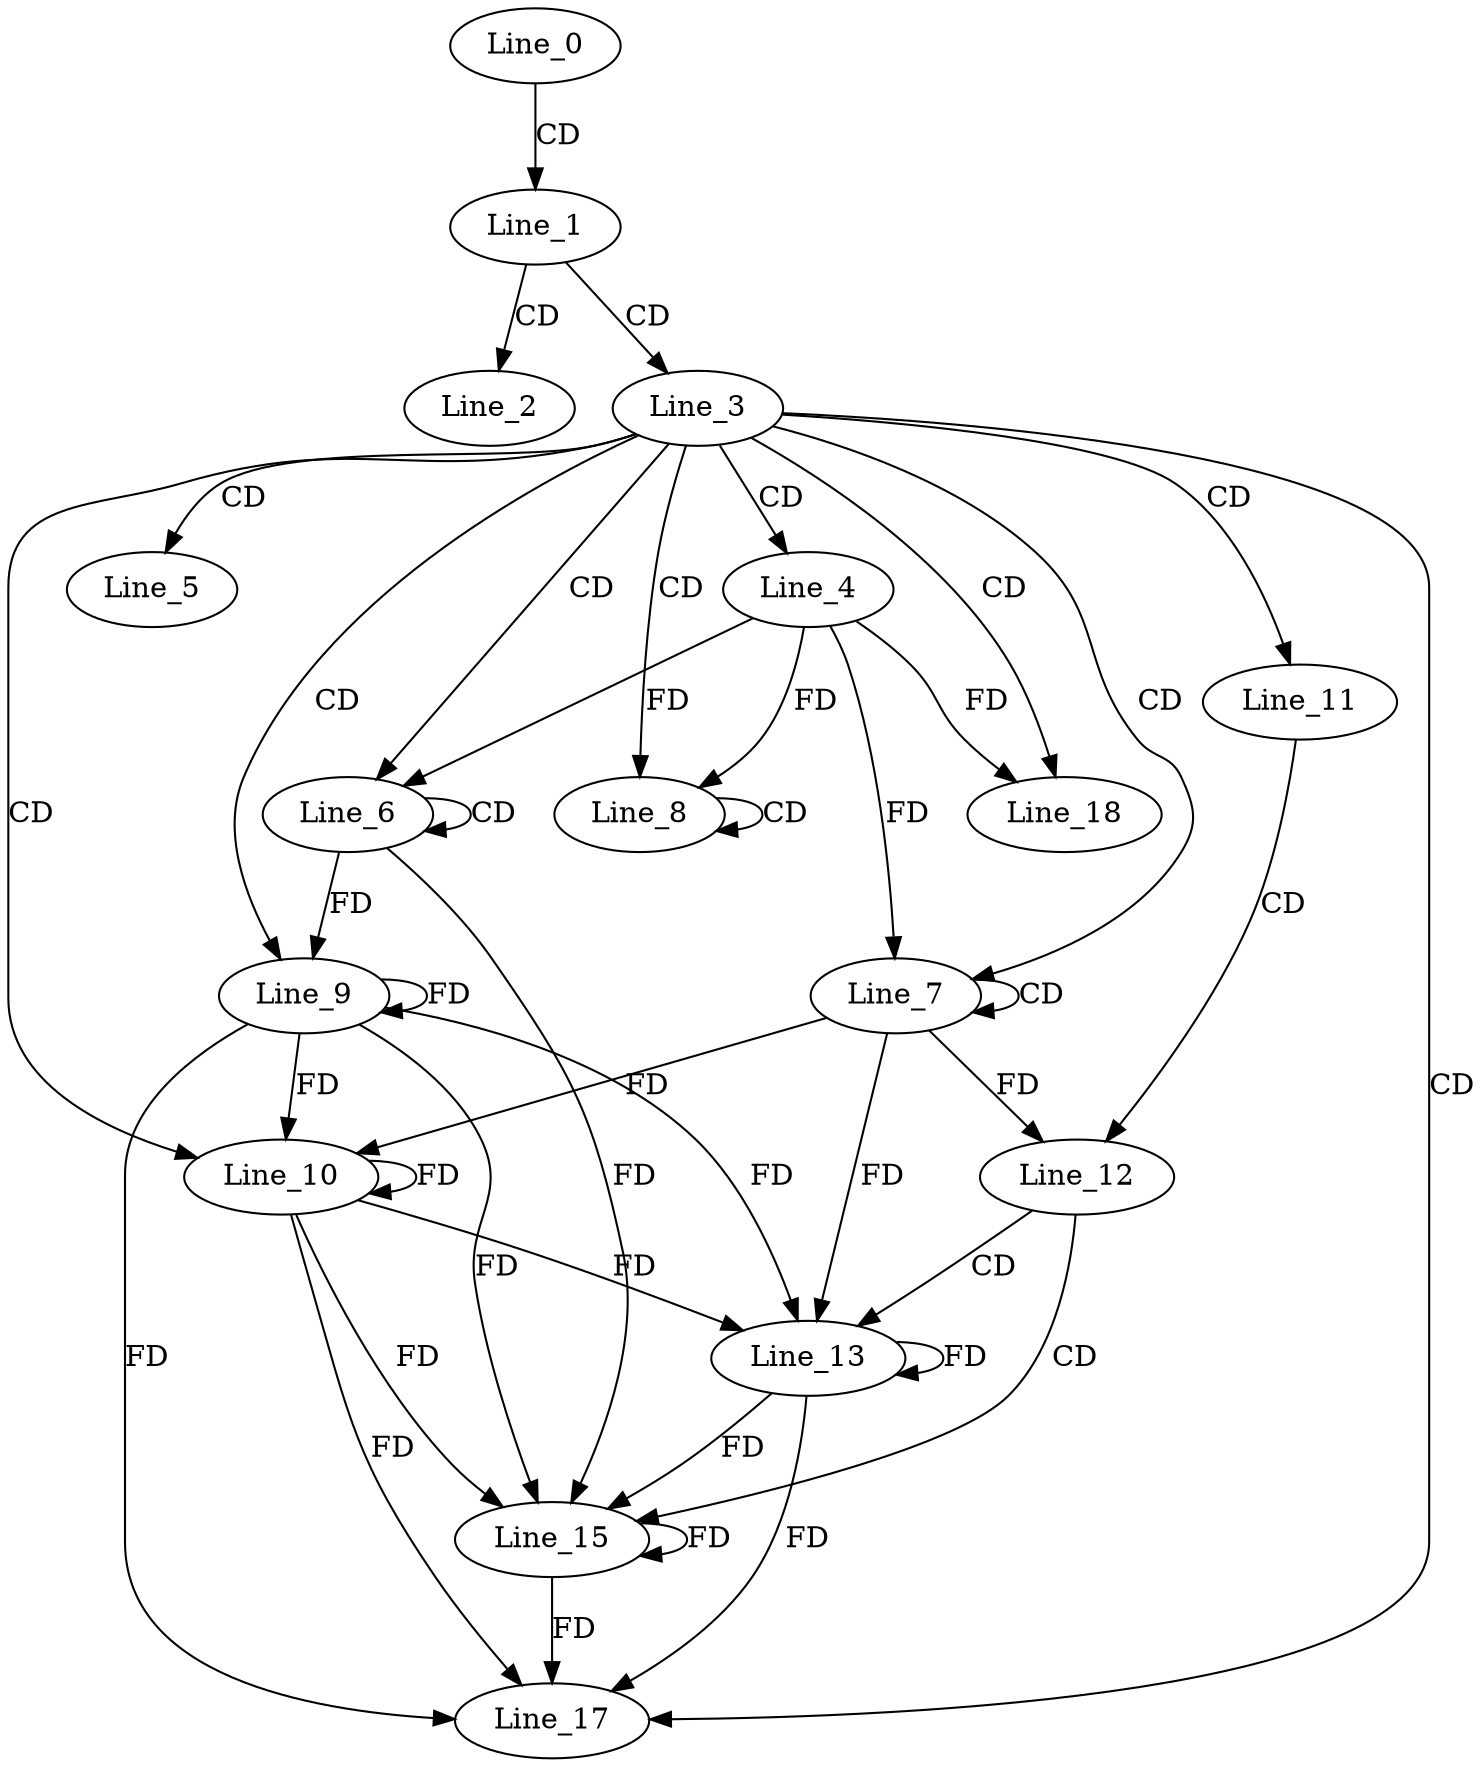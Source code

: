 digraph G {
  Line_0;
  Line_1;
  Line_2;
  Line_3;
  Line_4;
  Line_5;
  Line_6;
  Line_6;
  Line_7;
  Line_7;
  Line_8;
  Line_8;
  Line_9;
  Line_10;
  Line_11;
  Line_12;
  Line_13;
  Line_15;
  Line_17;
  Line_18;
  Line_0 -> Line_1 [ label="CD" ];
  Line_1 -> Line_2 [ label="CD" ];
  Line_1 -> Line_3 [ label="CD" ];
  Line_3 -> Line_4 [ label="CD" ];
  Line_3 -> Line_5 [ label="CD" ];
  Line_3 -> Line_6 [ label="CD" ];
  Line_6 -> Line_6 [ label="CD" ];
  Line_4 -> Line_6 [ label="FD" ];
  Line_3 -> Line_7 [ label="CD" ];
  Line_7 -> Line_7 [ label="CD" ];
  Line_4 -> Line_7 [ label="FD" ];
  Line_3 -> Line_8 [ label="CD" ];
  Line_8 -> Line_8 [ label="CD" ];
  Line_4 -> Line_8 [ label="FD" ];
  Line_3 -> Line_9 [ label="CD" ];
  Line_9 -> Line_9 [ label="FD" ];
  Line_6 -> Line_9 [ label="FD" ];
  Line_3 -> Line_10 [ label="CD" ];
  Line_9 -> Line_10 [ label="FD" ];
  Line_10 -> Line_10 [ label="FD" ];
  Line_7 -> Line_10 [ label="FD" ];
  Line_3 -> Line_11 [ label="CD" ];
  Line_11 -> Line_12 [ label="CD" ];
  Line_7 -> Line_12 [ label="FD" ];
  Line_12 -> Line_13 [ label="CD" ];
  Line_9 -> Line_13 [ label="FD" ];
  Line_10 -> Line_13 [ label="FD" ];
  Line_13 -> Line_13 [ label="FD" ];
  Line_7 -> Line_13 [ label="FD" ];
  Line_12 -> Line_15 [ label="CD" ];
  Line_9 -> Line_15 [ label="FD" ];
  Line_10 -> Line_15 [ label="FD" ];
  Line_13 -> Line_15 [ label="FD" ];
  Line_15 -> Line_15 [ label="FD" ];
  Line_6 -> Line_15 [ label="FD" ];
  Line_3 -> Line_17 [ label="CD" ];
  Line_9 -> Line_17 [ label="FD" ];
  Line_10 -> Line_17 [ label="FD" ];
  Line_13 -> Line_17 [ label="FD" ];
  Line_15 -> Line_17 [ label="FD" ];
  Line_3 -> Line_18 [ label="CD" ];
  Line_4 -> Line_18 [ label="FD" ];
}
